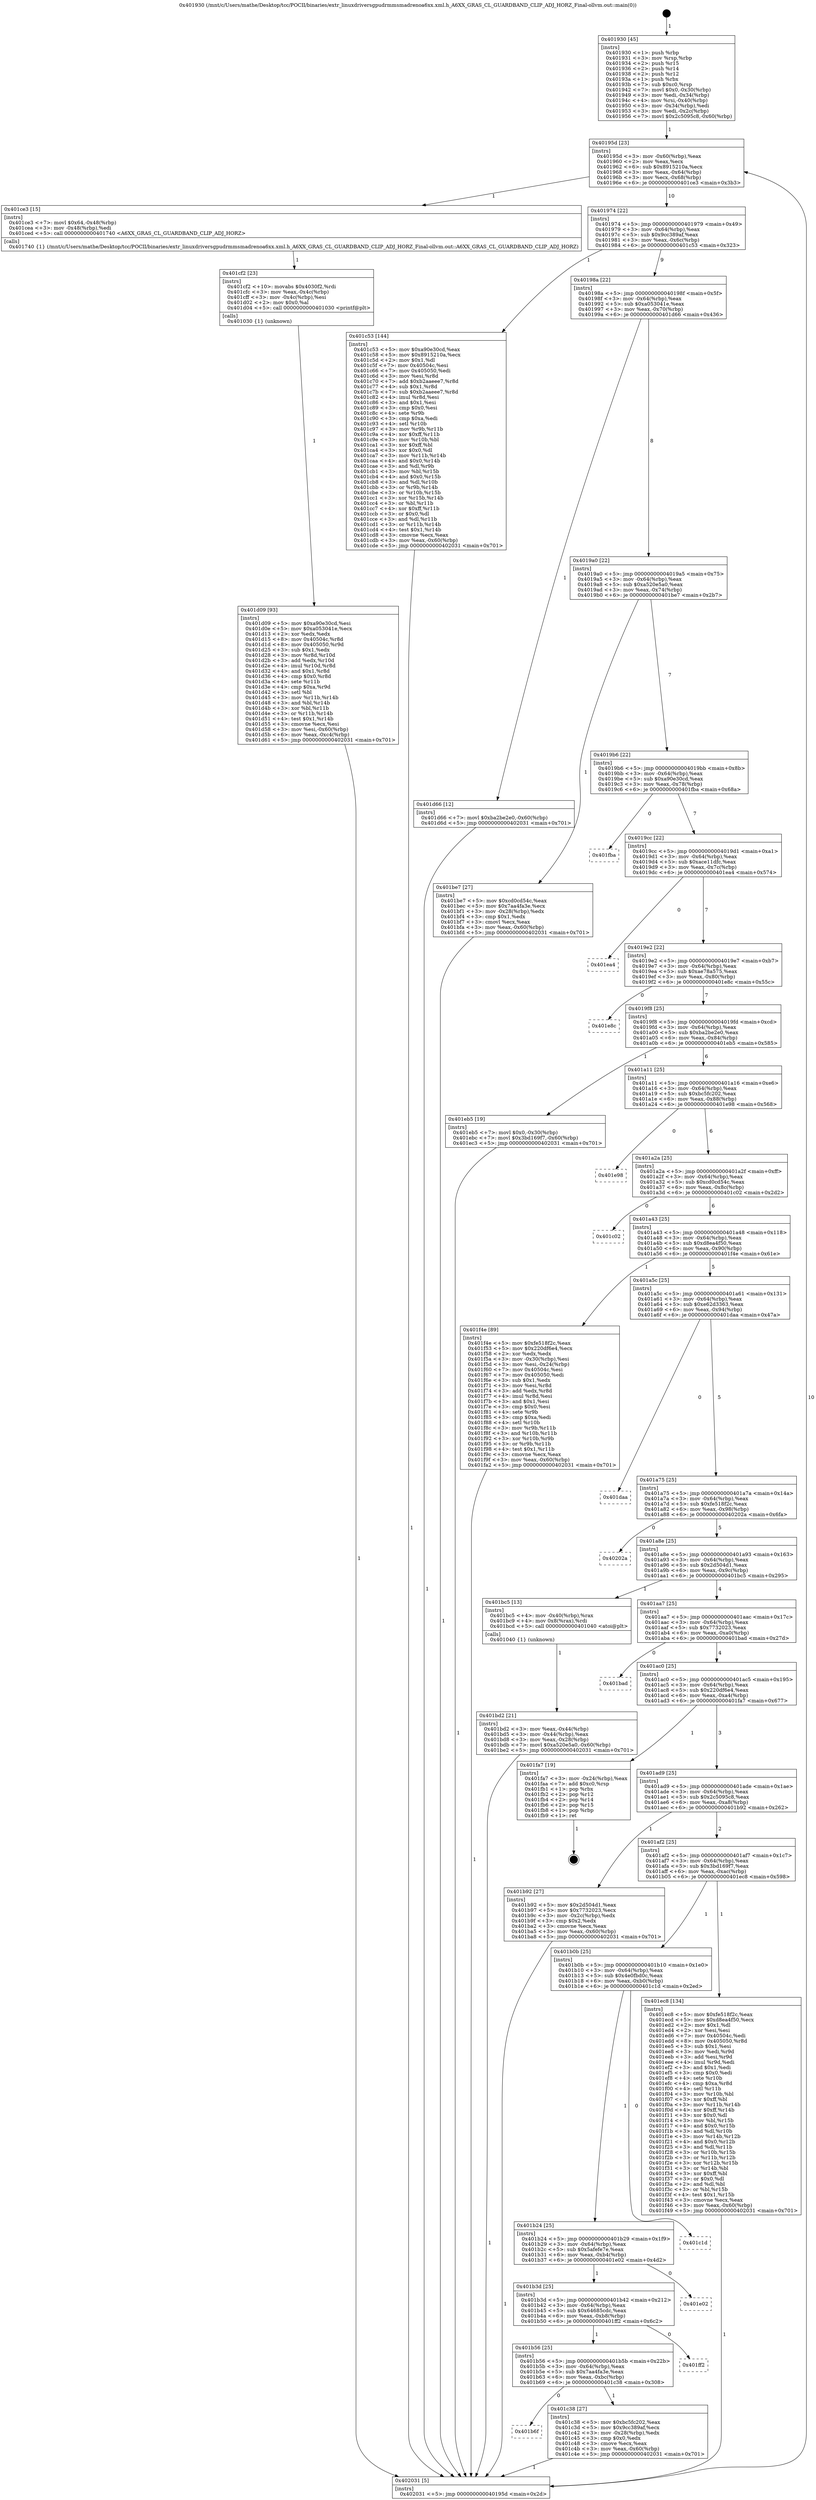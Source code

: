 digraph "0x401930" {
  label = "0x401930 (/mnt/c/Users/mathe/Desktop/tcc/POCII/binaries/extr_linuxdriversgpudrmmsmadrenoa6xx.xml.h_A6XX_GRAS_CL_GUARDBAND_CLIP_ADJ_HORZ_Final-ollvm.out::main(0))"
  labelloc = "t"
  node[shape=record]

  Entry [label="",width=0.3,height=0.3,shape=circle,fillcolor=black,style=filled]
  "0x40195d" [label="{
     0x40195d [23]\l
     | [instrs]\l
     &nbsp;&nbsp;0x40195d \<+3\>: mov -0x60(%rbp),%eax\l
     &nbsp;&nbsp;0x401960 \<+2\>: mov %eax,%ecx\l
     &nbsp;&nbsp;0x401962 \<+6\>: sub $0x8915210a,%ecx\l
     &nbsp;&nbsp;0x401968 \<+3\>: mov %eax,-0x64(%rbp)\l
     &nbsp;&nbsp;0x40196b \<+3\>: mov %ecx,-0x68(%rbp)\l
     &nbsp;&nbsp;0x40196e \<+6\>: je 0000000000401ce3 \<main+0x3b3\>\l
  }"]
  "0x401ce3" [label="{
     0x401ce3 [15]\l
     | [instrs]\l
     &nbsp;&nbsp;0x401ce3 \<+7\>: movl $0x64,-0x48(%rbp)\l
     &nbsp;&nbsp;0x401cea \<+3\>: mov -0x48(%rbp),%edi\l
     &nbsp;&nbsp;0x401ced \<+5\>: call 0000000000401740 \<A6XX_GRAS_CL_GUARDBAND_CLIP_ADJ_HORZ\>\l
     | [calls]\l
     &nbsp;&nbsp;0x401740 \{1\} (/mnt/c/Users/mathe/Desktop/tcc/POCII/binaries/extr_linuxdriversgpudrmmsmadrenoa6xx.xml.h_A6XX_GRAS_CL_GUARDBAND_CLIP_ADJ_HORZ_Final-ollvm.out::A6XX_GRAS_CL_GUARDBAND_CLIP_ADJ_HORZ)\l
  }"]
  "0x401974" [label="{
     0x401974 [22]\l
     | [instrs]\l
     &nbsp;&nbsp;0x401974 \<+5\>: jmp 0000000000401979 \<main+0x49\>\l
     &nbsp;&nbsp;0x401979 \<+3\>: mov -0x64(%rbp),%eax\l
     &nbsp;&nbsp;0x40197c \<+5\>: sub $0x9cc389af,%eax\l
     &nbsp;&nbsp;0x401981 \<+3\>: mov %eax,-0x6c(%rbp)\l
     &nbsp;&nbsp;0x401984 \<+6\>: je 0000000000401c53 \<main+0x323\>\l
  }"]
  Exit [label="",width=0.3,height=0.3,shape=circle,fillcolor=black,style=filled,peripheries=2]
  "0x401c53" [label="{
     0x401c53 [144]\l
     | [instrs]\l
     &nbsp;&nbsp;0x401c53 \<+5\>: mov $0xa90e30cd,%eax\l
     &nbsp;&nbsp;0x401c58 \<+5\>: mov $0x8915210a,%ecx\l
     &nbsp;&nbsp;0x401c5d \<+2\>: mov $0x1,%dl\l
     &nbsp;&nbsp;0x401c5f \<+7\>: mov 0x40504c,%esi\l
     &nbsp;&nbsp;0x401c66 \<+7\>: mov 0x405050,%edi\l
     &nbsp;&nbsp;0x401c6d \<+3\>: mov %esi,%r8d\l
     &nbsp;&nbsp;0x401c70 \<+7\>: add $0xb2aaeee7,%r8d\l
     &nbsp;&nbsp;0x401c77 \<+4\>: sub $0x1,%r8d\l
     &nbsp;&nbsp;0x401c7b \<+7\>: sub $0xb2aaeee7,%r8d\l
     &nbsp;&nbsp;0x401c82 \<+4\>: imul %r8d,%esi\l
     &nbsp;&nbsp;0x401c86 \<+3\>: and $0x1,%esi\l
     &nbsp;&nbsp;0x401c89 \<+3\>: cmp $0x0,%esi\l
     &nbsp;&nbsp;0x401c8c \<+4\>: sete %r9b\l
     &nbsp;&nbsp;0x401c90 \<+3\>: cmp $0xa,%edi\l
     &nbsp;&nbsp;0x401c93 \<+4\>: setl %r10b\l
     &nbsp;&nbsp;0x401c97 \<+3\>: mov %r9b,%r11b\l
     &nbsp;&nbsp;0x401c9a \<+4\>: xor $0xff,%r11b\l
     &nbsp;&nbsp;0x401c9e \<+3\>: mov %r10b,%bl\l
     &nbsp;&nbsp;0x401ca1 \<+3\>: xor $0xff,%bl\l
     &nbsp;&nbsp;0x401ca4 \<+3\>: xor $0x0,%dl\l
     &nbsp;&nbsp;0x401ca7 \<+3\>: mov %r11b,%r14b\l
     &nbsp;&nbsp;0x401caa \<+4\>: and $0x0,%r14b\l
     &nbsp;&nbsp;0x401cae \<+3\>: and %dl,%r9b\l
     &nbsp;&nbsp;0x401cb1 \<+3\>: mov %bl,%r15b\l
     &nbsp;&nbsp;0x401cb4 \<+4\>: and $0x0,%r15b\l
     &nbsp;&nbsp;0x401cb8 \<+3\>: and %dl,%r10b\l
     &nbsp;&nbsp;0x401cbb \<+3\>: or %r9b,%r14b\l
     &nbsp;&nbsp;0x401cbe \<+3\>: or %r10b,%r15b\l
     &nbsp;&nbsp;0x401cc1 \<+3\>: xor %r15b,%r14b\l
     &nbsp;&nbsp;0x401cc4 \<+3\>: or %bl,%r11b\l
     &nbsp;&nbsp;0x401cc7 \<+4\>: xor $0xff,%r11b\l
     &nbsp;&nbsp;0x401ccb \<+3\>: or $0x0,%dl\l
     &nbsp;&nbsp;0x401cce \<+3\>: and %dl,%r11b\l
     &nbsp;&nbsp;0x401cd1 \<+3\>: or %r11b,%r14b\l
     &nbsp;&nbsp;0x401cd4 \<+4\>: test $0x1,%r14b\l
     &nbsp;&nbsp;0x401cd8 \<+3\>: cmovne %ecx,%eax\l
     &nbsp;&nbsp;0x401cdb \<+3\>: mov %eax,-0x60(%rbp)\l
     &nbsp;&nbsp;0x401cde \<+5\>: jmp 0000000000402031 \<main+0x701\>\l
  }"]
  "0x40198a" [label="{
     0x40198a [22]\l
     | [instrs]\l
     &nbsp;&nbsp;0x40198a \<+5\>: jmp 000000000040198f \<main+0x5f\>\l
     &nbsp;&nbsp;0x40198f \<+3\>: mov -0x64(%rbp),%eax\l
     &nbsp;&nbsp;0x401992 \<+5\>: sub $0xa053041e,%eax\l
     &nbsp;&nbsp;0x401997 \<+3\>: mov %eax,-0x70(%rbp)\l
     &nbsp;&nbsp;0x40199a \<+6\>: je 0000000000401d66 \<main+0x436\>\l
  }"]
  "0x401d09" [label="{
     0x401d09 [93]\l
     | [instrs]\l
     &nbsp;&nbsp;0x401d09 \<+5\>: mov $0xa90e30cd,%esi\l
     &nbsp;&nbsp;0x401d0e \<+5\>: mov $0xa053041e,%ecx\l
     &nbsp;&nbsp;0x401d13 \<+2\>: xor %edx,%edx\l
     &nbsp;&nbsp;0x401d15 \<+8\>: mov 0x40504c,%r8d\l
     &nbsp;&nbsp;0x401d1d \<+8\>: mov 0x405050,%r9d\l
     &nbsp;&nbsp;0x401d25 \<+3\>: sub $0x1,%edx\l
     &nbsp;&nbsp;0x401d28 \<+3\>: mov %r8d,%r10d\l
     &nbsp;&nbsp;0x401d2b \<+3\>: add %edx,%r10d\l
     &nbsp;&nbsp;0x401d2e \<+4\>: imul %r10d,%r8d\l
     &nbsp;&nbsp;0x401d32 \<+4\>: and $0x1,%r8d\l
     &nbsp;&nbsp;0x401d36 \<+4\>: cmp $0x0,%r8d\l
     &nbsp;&nbsp;0x401d3a \<+4\>: sete %r11b\l
     &nbsp;&nbsp;0x401d3e \<+4\>: cmp $0xa,%r9d\l
     &nbsp;&nbsp;0x401d42 \<+3\>: setl %bl\l
     &nbsp;&nbsp;0x401d45 \<+3\>: mov %r11b,%r14b\l
     &nbsp;&nbsp;0x401d48 \<+3\>: and %bl,%r14b\l
     &nbsp;&nbsp;0x401d4b \<+3\>: xor %bl,%r11b\l
     &nbsp;&nbsp;0x401d4e \<+3\>: or %r11b,%r14b\l
     &nbsp;&nbsp;0x401d51 \<+4\>: test $0x1,%r14b\l
     &nbsp;&nbsp;0x401d55 \<+3\>: cmovne %ecx,%esi\l
     &nbsp;&nbsp;0x401d58 \<+3\>: mov %esi,-0x60(%rbp)\l
     &nbsp;&nbsp;0x401d5b \<+6\>: mov %eax,-0xc4(%rbp)\l
     &nbsp;&nbsp;0x401d61 \<+5\>: jmp 0000000000402031 \<main+0x701\>\l
  }"]
  "0x401d66" [label="{
     0x401d66 [12]\l
     | [instrs]\l
     &nbsp;&nbsp;0x401d66 \<+7\>: movl $0xba2be2e0,-0x60(%rbp)\l
     &nbsp;&nbsp;0x401d6d \<+5\>: jmp 0000000000402031 \<main+0x701\>\l
  }"]
  "0x4019a0" [label="{
     0x4019a0 [22]\l
     | [instrs]\l
     &nbsp;&nbsp;0x4019a0 \<+5\>: jmp 00000000004019a5 \<main+0x75\>\l
     &nbsp;&nbsp;0x4019a5 \<+3\>: mov -0x64(%rbp),%eax\l
     &nbsp;&nbsp;0x4019a8 \<+5\>: sub $0xa520e5a0,%eax\l
     &nbsp;&nbsp;0x4019ad \<+3\>: mov %eax,-0x74(%rbp)\l
     &nbsp;&nbsp;0x4019b0 \<+6\>: je 0000000000401be7 \<main+0x2b7\>\l
  }"]
  "0x401cf2" [label="{
     0x401cf2 [23]\l
     | [instrs]\l
     &nbsp;&nbsp;0x401cf2 \<+10\>: movabs $0x4030f2,%rdi\l
     &nbsp;&nbsp;0x401cfc \<+3\>: mov %eax,-0x4c(%rbp)\l
     &nbsp;&nbsp;0x401cff \<+3\>: mov -0x4c(%rbp),%esi\l
     &nbsp;&nbsp;0x401d02 \<+2\>: mov $0x0,%al\l
     &nbsp;&nbsp;0x401d04 \<+5\>: call 0000000000401030 \<printf@plt\>\l
     | [calls]\l
     &nbsp;&nbsp;0x401030 \{1\} (unknown)\l
  }"]
  "0x401be7" [label="{
     0x401be7 [27]\l
     | [instrs]\l
     &nbsp;&nbsp;0x401be7 \<+5\>: mov $0xcd0cd54c,%eax\l
     &nbsp;&nbsp;0x401bec \<+5\>: mov $0x7aa4fa3e,%ecx\l
     &nbsp;&nbsp;0x401bf1 \<+3\>: mov -0x28(%rbp),%edx\l
     &nbsp;&nbsp;0x401bf4 \<+3\>: cmp $0x1,%edx\l
     &nbsp;&nbsp;0x401bf7 \<+3\>: cmovl %ecx,%eax\l
     &nbsp;&nbsp;0x401bfa \<+3\>: mov %eax,-0x60(%rbp)\l
     &nbsp;&nbsp;0x401bfd \<+5\>: jmp 0000000000402031 \<main+0x701\>\l
  }"]
  "0x4019b6" [label="{
     0x4019b6 [22]\l
     | [instrs]\l
     &nbsp;&nbsp;0x4019b6 \<+5\>: jmp 00000000004019bb \<main+0x8b\>\l
     &nbsp;&nbsp;0x4019bb \<+3\>: mov -0x64(%rbp),%eax\l
     &nbsp;&nbsp;0x4019be \<+5\>: sub $0xa90e30cd,%eax\l
     &nbsp;&nbsp;0x4019c3 \<+3\>: mov %eax,-0x78(%rbp)\l
     &nbsp;&nbsp;0x4019c6 \<+6\>: je 0000000000401fba \<main+0x68a\>\l
  }"]
  "0x401b6f" [label="{
     0x401b6f\l
  }", style=dashed]
  "0x401fba" [label="{
     0x401fba\l
  }", style=dashed]
  "0x4019cc" [label="{
     0x4019cc [22]\l
     | [instrs]\l
     &nbsp;&nbsp;0x4019cc \<+5\>: jmp 00000000004019d1 \<main+0xa1\>\l
     &nbsp;&nbsp;0x4019d1 \<+3\>: mov -0x64(%rbp),%eax\l
     &nbsp;&nbsp;0x4019d4 \<+5\>: sub $0xace11dfc,%eax\l
     &nbsp;&nbsp;0x4019d9 \<+3\>: mov %eax,-0x7c(%rbp)\l
     &nbsp;&nbsp;0x4019dc \<+6\>: je 0000000000401ea4 \<main+0x574\>\l
  }"]
  "0x401c38" [label="{
     0x401c38 [27]\l
     | [instrs]\l
     &nbsp;&nbsp;0x401c38 \<+5\>: mov $0xbc5fc202,%eax\l
     &nbsp;&nbsp;0x401c3d \<+5\>: mov $0x9cc389af,%ecx\l
     &nbsp;&nbsp;0x401c42 \<+3\>: mov -0x28(%rbp),%edx\l
     &nbsp;&nbsp;0x401c45 \<+3\>: cmp $0x0,%edx\l
     &nbsp;&nbsp;0x401c48 \<+3\>: cmove %ecx,%eax\l
     &nbsp;&nbsp;0x401c4b \<+3\>: mov %eax,-0x60(%rbp)\l
     &nbsp;&nbsp;0x401c4e \<+5\>: jmp 0000000000402031 \<main+0x701\>\l
  }"]
  "0x401ea4" [label="{
     0x401ea4\l
  }", style=dashed]
  "0x4019e2" [label="{
     0x4019e2 [22]\l
     | [instrs]\l
     &nbsp;&nbsp;0x4019e2 \<+5\>: jmp 00000000004019e7 \<main+0xb7\>\l
     &nbsp;&nbsp;0x4019e7 \<+3\>: mov -0x64(%rbp),%eax\l
     &nbsp;&nbsp;0x4019ea \<+5\>: sub $0xae78a575,%eax\l
     &nbsp;&nbsp;0x4019ef \<+3\>: mov %eax,-0x80(%rbp)\l
     &nbsp;&nbsp;0x4019f2 \<+6\>: je 0000000000401e8c \<main+0x55c\>\l
  }"]
  "0x401b56" [label="{
     0x401b56 [25]\l
     | [instrs]\l
     &nbsp;&nbsp;0x401b56 \<+5\>: jmp 0000000000401b5b \<main+0x22b\>\l
     &nbsp;&nbsp;0x401b5b \<+3\>: mov -0x64(%rbp),%eax\l
     &nbsp;&nbsp;0x401b5e \<+5\>: sub $0x7aa4fa3e,%eax\l
     &nbsp;&nbsp;0x401b63 \<+6\>: mov %eax,-0xbc(%rbp)\l
     &nbsp;&nbsp;0x401b69 \<+6\>: je 0000000000401c38 \<main+0x308\>\l
  }"]
  "0x401e8c" [label="{
     0x401e8c\l
  }", style=dashed]
  "0x4019f8" [label="{
     0x4019f8 [25]\l
     | [instrs]\l
     &nbsp;&nbsp;0x4019f8 \<+5\>: jmp 00000000004019fd \<main+0xcd\>\l
     &nbsp;&nbsp;0x4019fd \<+3\>: mov -0x64(%rbp),%eax\l
     &nbsp;&nbsp;0x401a00 \<+5\>: sub $0xba2be2e0,%eax\l
     &nbsp;&nbsp;0x401a05 \<+6\>: mov %eax,-0x84(%rbp)\l
     &nbsp;&nbsp;0x401a0b \<+6\>: je 0000000000401eb5 \<main+0x585\>\l
  }"]
  "0x401ff2" [label="{
     0x401ff2\l
  }", style=dashed]
  "0x401eb5" [label="{
     0x401eb5 [19]\l
     | [instrs]\l
     &nbsp;&nbsp;0x401eb5 \<+7\>: movl $0x0,-0x30(%rbp)\l
     &nbsp;&nbsp;0x401ebc \<+7\>: movl $0x3bd169f7,-0x60(%rbp)\l
     &nbsp;&nbsp;0x401ec3 \<+5\>: jmp 0000000000402031 \<main+0x701\>\l
  }"]
  "0x401a11" [label="{
     0x401a11 [25]\l
     | [instrs]\l
     &nbsp;&nbsp;0x401a11 \<+5\>: jmp 0000000000401a16 \<main+0xe6\>\l
     &nbsp;&nbsp;0x401a16 \<+3\>: mov -0x64(%rbp),%eax\l
     &nbsp;&nbsp;0x401a19 \<+5\>: sub $0xbc5fc202,%eax\l
     &nbsp;&nbsp;0x401a1e \<+6\>: mov %eax,-0x88(%rbp)\l
     &nbsp;&nbsp;0x401a24 \<+6\>: je 0000000000401e98 \<main+0x568\>\l
  }"]
  "0x401b3d" [label="{
     0x401b3d [25]\l
     | [instrs]\l
     &nbsp;&nbsp;0x401b3d \<+5\>: jmp 0000000000401b42 \<main+0x212\>\l
     &nbsp;&nbsp;0x401b42 \<+3\>: mov -0x64(%rbp),%eax\l
     &nbsp;&nbsp;0x401b45 \<+5\>: sub $0x64685cdc,%eax\l
     &nbsp;&nbsp;0x401b4a \<+6\>: mov %eax,-0xb8(%rbp)\l
     &nbsp;&nbsp;0x401b50 \<+6\>: je 0000000000401ff2 \<main+0x6c2\>\l
  }"]
  "0x401e98" [label="{
     0x401e98\l
  }", style=dashed]
  "0x401a2a" [label="{
     0x401a2a [25]\l
     | [instrs]\l
     &nbsp;&nbsp;0x401a2a \<+5\>: jmp 0000000000401a2f \<main+0xff\>\l
     &nbsp;&nbsp;0x401a2f \<+3\>: mov -0x64(%rbp),%eax\l
     &nbsp;&nbsp;0x401a32 \<+5\>: sub $0xcd0cd54c,%eax\l
     &nbsp;&nbsp;0x401a37 \<+6\>: mov %eax,-0x8c(%rbp)\l
     &nbsp;&nbsp;0x401a3d \<+6\>: je 0000000000401c02 \<main+0x2d2\>\l
  }"]
  "0x401e02" [label="{
     0x401e02\l
  }", style=dashed]
  "0x401c02" [label="{
     0x401c02\l
  }", style=dashed]
  "0x401a43" [label="{
     0x401a43 [25]\l
     | [instrs]\l
     &nbsp;&nbsp;0x401a43 \<+5\>: jmp 0000000000401a48 \<main+0x118\>\l
     &nbsp;&nbsp;0x401a48 \<+3\>: mov -0x64(%rbp),%eax\l
     &nbsp;&nbsp;0x401a4b \<+5\>: sub $0xd8ea4f50,%eax\l
     &nbsp;&nbsp;0x401a50 \<+6\>: mov %eax,-0x90(%rbp)\l
     &nbsp;&nbsp;0x401a56 \<+6\>: je 0000000000401f4e \<main+0x61e\>\l
  }"]
  "0x401b24" [label="{
     0x401b24 [25]\l
     | [instrs]\l
     &nbsp;&nbsp;0x401b24 \<+5\>: jmp 0000000000401b29 \<main+0x1f9\>\l
     &nbsp;&nbsp;0x401b29 \<+3\>: mov -0x64(%rbp),%eax\l
     &nbsp;&nbsp;0x401b2c \<+5\>: sub $0x5afefe7e,%eax\l
     &nbsp;&nbsp;0x401b31 \<+6\>: mov %eax,-0xb4(%rbp)\l
     &nbsp;&nbsp;0x401b37 \<+6\>: je 0000000000401e02 \<main+0x4d2\>\l
  }"]
  "0x401f4e" [label="{
     0x401f4e [89]\l
     | [instrs]\l
     &nbsp;&nbsp;0x401f4e \<+5\>: mov $0xfe518f2c,%eax\l
     &nbsp;&nbsp;0x401f53 \<+5\>: mov $0x220df6e4,%ecx\l
     &nbsp;&nbsp;0x401f58 \<+2\>: xor %edx,%edx\l
     &nbsp;&nbsp;0x401f5a \<+3\>: mov -0x30(%rbp),%esi\l
     &nbsp;&nbsp;0x401f5d \<+3\>: mov %esi,-0x24(%rbp)\l
     &nbsp;&nbsp;0x401f60 \<+7\>: mov 0x40504c,%esi\l
     &nbsp;&nbsp;0x401f67 \<+7\>: mov 0x405050,%edi\l
     &nbsp;&nbsp;0x401f6e \<+3\>: sub $0x1,%edx\l
     &nbsp;&nbsp;0x401f71 \<+3\>: mov %esi,%r8d\l
     &nbsp;&nbsp;0x401f74 \<+3\>: add %edx,%r8d\l
     &nbsp;&nbsp;0x401f77 \<+4\>: imul %r8d,%esi\l
     &nbsp;&nbsp;0x401f7b \<+3\>: and $0x1,%esi\l
     &nbsp;&nbsp;0x401f7e \<+3\>: cmp $0x0,%esi\l
     &nbsp;&nbsp;0x401f81 \<+4\>: sete %r9b\l
     &nbsp;&nbsp;0x401f85 \<+3\>: cmp $0xa,%edi\l
     &nbsp;&nbsp;0x401f88 \<+4\>: setl %r10b\l
     &nbsp;&nbsp;0x401f8c \<+3\>: mov %r9b,%r11b\l
     &nbsp;&nbsp;0x401f8f \<+3\>: and %r10b,%r11b\l
     &nbsp;&nbsp;0x401f92 \<+3\>: xor %r10b,%r9b\l
     &nbsp;&nbsp;0x401f95 \<+3\>: or %r9b,%r11b\l
     &nbsp;&nbsp;0x401f98 \<+4\>: test $0x1,%r11b\l
     &nbsp;&nbsp;0x401f9c \<+3\>: cmovne %ecx,%eax\l
     &nbsp;&nbsp;0x401f9f \<+3\>: mov %eax,-0x60(%rbp)\l
     &nbsp;&nbsp;0x401fa2 \<+5\>: jmp 0000000000402031 \<main+0x701\>\l
  }"]
  "0x401a5c" [label="{
     0x401a5c [25]\l
     | [instrs]\l
     &nbsp;&nbsp;0x401a5c \<+5\>: jmp 0000000000401a61 \<main+0x131\>\l
     &nbsp;&nbsp;0x401a61 \<+3\>: mov -0x64(%rbp),%eax\l
     &nbsp;&nbsp;0x401a64 \<+5\>: sub $0xe62d3363,%eax\l
     &nbsp;&nbsp;0x401a69 \<+6\>: mov %eax,-0x94(%rbp)\l
     &nbsp;&nbsp;0x401a6f \<+6\>: je 0000000000401daa \<main+0x47a\>\l
  }"]
  "0x401c1d" [label="{
     0x401c1d\l
  }", style=dashed]
  "0x401daa" [label="{
     0x401daa\l
  }", style=dashed]
  "0x401a75" [label="{
     0x401a75 [25]\l
     | [instrs]\l
     &nbsp;&nbsp;0x401a75 \<+5\>: jmp 0000000000401a7a \<main+0x14a\>\l
     &nbsp;&nbsp;0x401a7a \<+3\>: mov -0x64(%rbp),%eax\l
     &nbsp;&nbsp;0x401a7d \<+5\>: sub $0xfe518f2c,%eax\l
     &nbsp;&nbsp;0x401a82 \<+6\>: mov %eax,-0x98(%rbp)\l
     &nbsp;&nbsp;0x401a88 \<+6\>: je 000000000040202a \<main+0x6fa\>\l
  }"]
  "0x401b0b" [label="{
     0x401b0b [25]\l
     | [instrs]\l
     &nbsp;&nbsp;0x401b0b \<+5\>: jmp 0000000000401b10 \<main+0x1e0\>\l
     &nbsp;&nbsp;0x401b10 \<+3\>: mov -0x64(%rbp),%eax\l
     &nbsp;&nbsp;0x401b13 \<+5\>: sub $0x4e0fbd0c,%eax\l
     &nbsp;&nbsp;0x401b18 \<+6\>: mov %eax,-0xb0(%rbp)\l
     &nbsp;&nbsp;0x401b1e \<+6\>: je 0000000000401c1d \<main+0x2ed\>\l
  }"]
  "0x40202a" [label="{
     0x40202a\l
  }", style=dashed]
  "0x401a8e" [label="{
     0x401a8e [25]\l
     | [instrs]\l
     &nbsp;&nbsp;0x401a8e \<+5\>: jmp 0000000000401a93 \<main+0x163\>\l
     &nbsp;&nbsp;0x401a93 \<+3\>: mov -0x64(%rbp),%eax\l
     &nbsp;&nbsp;0x401a96 \<+5\>: sub $0x2d504d1,%eax\l
     &nbsp;&nbsp;0x401a9b \<+6\>: mov %eax,-0x9c(%rbp)\l
     &nbsp;&nbsp;0x401aa1 \<+6\>: je 0000000000401bc5 \<main+0x295\>\l
  }"]
  "0x401ec8" [label="{
     0x401ec8 [134]\l
     | [instrs]\l
     &nbsp;&nbsp;0x401ec8 \<+5\>: mov $0xfe518f2c,%eax\l
     &nbsp;&nbsp;0x401ecd \<+5\>: mov $0xd8ea4f50,%ecx\l
     &nbsp;&nbsp;0x401ed2 \<+2\>: mov $0x1,%dl\l
     &nbsp;&nbsp;0x401ed4 \<+2\>: xor %esi,%esi\l
     &nbsp;&nbsp;0x401ed6 \<+7\>: mov 0x40504c,%edi\l
     &nbsp;&nbsp;0x401edd \<+8\>: mov 0x405050,%r8d\l
     &nbsp;&nbsp;0x401ee5 \<+3\>: sub $0x1,%esi\l
     &nbsp;&nbsp;0x401ee8 \<+3\>: mov %edi,%r9d\l
     &nbsp;&nbsp;0x401eeb \<+3\>: add %esi,%r9d\l
     &nbsp;&nbsp;0x401eee \<+4\>: imul %r9d,%edi\l
     &nbsp;&nbsp;0x401ef2 \<+3\>: and $0x1,%edi\l
     &nbsp;&nbsp;0x401ef5 \<+3\>: cmp $0x0,%edi\l
     &nbsp;&nbsp;0x401ef8 \<+4\>: sete %r10b\l
     &nbsp;&nbsp;0x401efc \<+4\>: cmp $0xa,%r8d\l
     &nbsp;&nbsp;0x401f00 \<+4\>: setl %r11b\l
     &nbsp;&nbsp;0x401f04 \<+3\>: mov %r10b,%bl\l
     &nbsp;&nbsp;0x401f07 \<+3\>: xor $0xff,%bl\l
     &nbsp;&nbsp;0x401f0a \<+3\>: mov %r11b,%r14b\l
     &nbsp;&nbsp;0x401f0d \<+4\>: xor $0xff,%r14b\l
     &nbsp;&nbsp;0x401f11 \<+3\>: xor $0x0,%dl\l
     &nbsp;&nbsp;0x401f14 \<+3\>: mov %bl,%r15b\l
     &nbsp;&nbsp;0x401f17 \<+4\>: and $0x0,%r15b\l
     &nbsp;&nbsp;0x401f1b \<+3\>: and %dl,%r10b\l
     &nbsp;&nbsp;0x401f1e \<+3\>: mov %r14b,%r12b\l
     &nbsp;&nbsp;0x401f21 \<+4\>: and $0x0,%r12b\l
     &nbsp;&nbsp;0x401f25 \<+3\>: and %dl,%r11b\l
     &nbsp;&nbsp;0x401f28 \<+3\>: or %r10b,%r15b\l
     &nbsp;&nbsp;0x401f2b \<+3\>: or %r11b,%r12b\l
     &nbsp;&nbsp;0x401f2e \<+3\>: xor %r12b,%r15b\l
     &nbsp;&nbsp;0x401f31 \<+3\>: or %r14b,%bl\l
     &nbsp;&nbsp;0x401f34 \<+3\>: xor $0xff,%bl\l
     &nbsp;&nbsp;0x401f37 \<+3\>: or $0x0,%dl\l
     &nbsp;&nbsp;0x401f3a \<+2\>: and %dl,%bl\l
     &nbsp;&nbsp;0x401f3c \<+3\>: or %bl,%r15b\l
     &nbsp;&nbsp;0x401f3f \<+4\>: test $0x1,%r15b\l
     &nbsp;&nbsp;0x401f43 \<+3\>: cmovne %ecx,%eax\l
     &nbsp;&nbsp;0x401f46 \<+3\>: mov %eax,-0x60(%rbp)\l
     &nbsp;&nbsp;0x401f49 \<+5\>: jmp 0000000000402031 \<main+0x701\>\l
  }"]
  "0x401bc5" [label="{
     0x401bc5 [13]\l
     | [instrs]\l
     &nbsp;&nbsp;0x401bc5 \<+4\>: mov -0x40(%rbp),%rax\l
     &nbsp;&nbsp;0x401bc9 \<+4\>: mov 0x8(%rax),%rdi\l
     &nbsp;&nbsp;0x401bcd \<+5\>: call 0000000000401040 \<atoi@plt\>\l
     | [calls]\l
     &nbsp;&nbsp;0x401040 \{1\} (unknown)\l
  }"]
  "0x401aa7" [label="{
     0x401aa7 [25]\l
     | [instrs]\l
     &nbsp;&nbsp;0x401aa7 \<+5\>: jmp 0000000000401aac \<main+0x17c\>\l
     &nbsp;&nbsp;0x401aac \<+3\>: mov -0x64(%rbp),%eax\l
     &nbsp;&nbsp;0x401aaf \<+5\>: sub $0x7732023,%eax\l
     &nbsp;&nbsp;0x401ab4 \<+6\>: mov %eax,-0xa0(%rbp)\l
     &nbsp;&nbsp;0x401aba \<+6\>: je 0000000000401bad \<main+0x27d\>\l
  }"]
  "0x401bd2" [label="{
     0x401bd2 [21]\l
     | [instrs]\l
     &nbsp;&nbsp;0x401bd2 \<+3\>: mov %eax,-0x44(%rbp)\l
     &nbsp;&nbsp;0x401bd5 \<+3\>: mov -0x44(%rbp),%eax\l
     &nbsp;&nbsp;0x401bd8 \<+3\>: mov %eax,-0x28(%rbp)\l
     &nbsp;&nbsp;0x401bdb \<+7\>: movl $0xa520e5a0,-0x60(%rbp)\l
     &nbsp;&nbsp;0x401be2 \<+5\>: jmp 0000000000402031 \<main+0x701\>\l
  }"]
  "0x401bad" [label="{
     0x401bad\l
  }", style=dashed]
  "0x401ac0" [label="{
     0x401ac0 [25]\l
     | [instrs]\l
     &nbsp;&nbsp;0x401ac0 \<+5\>: jmp 0000000000401ac5 \<main+0x195\>\l
     &nbsp;&nbsp;0x401ac5 \<+3\>: mov -0x64(%rbp),%eax\l
     &nbsp;&nbsp;0x401ac8 \<+5\>: sub $0x220df6e4,%eax\l
     &nbsp;&nbsp;0x401acd \<+6\>: mov %eax,-0xa4(%rbp)\l
     &nbsp;&nbsp;0x401ad3 \<+6\>: je 0000000000401fa7 \<main+0x677\>\l
  }"]
  "0x401930" [label="{
     0x401930 [45]\l
     | [instrs]\l
     &nbsp;&nbsp;0x401930 \<+1\>: push %rbp\l
     &nbsp;&nbsp;0x401931 \<+3\>: mov %rsp,%rbp\l
     &nbsp;&nbsp;0x401934 \<+2\>: push %r15\l
     &nbsp;&nbsp;0x401936 \<+2\>: push %r14\l
     &nbsp;&nbsp;0x401938 \<+2\>: push %r12\l
     &nbsp;&nbsp;0x40193a \<+1\>: push %rbx\l
     &nbsp;&nbsp;0x40193b \<+7\>: sub $0xc0,%rsp\l
     &nbsp;&nbsp;0x401942 \<+7\>: movl $0x0,-0x30(%rbp)\l
     &nbsp;&nbsp;0x401949 \<+3\>: mov %edi,-0x34(%rbp)\l
     &nbsp;&nbsp;0x40194c \<+4\>: mov %rsi,-0x40(%rbp)\l
     &nbsp;&nbsp;0x401950 \<+3\>: mov -0x34(%rbp),%edi\l
     &nbsp;&nbsp;0x401953 \<+3\>: mov %edi,-0x2c(%rbp)\l
     &nbsp;&nbsp;0x401956 \<+7\>: movl $0x2c5095c8,-0x60(%rbp)\l
  }"]
  "0x401fa7" [label="{
     0x401fa7 [19]\l
     | [instrs]\l
     &nbsp;&nbsp;0x401fa7 \<+3\>: mov -0x24(%rbp),%eax\l
     &nbsp;&nbsp;0x401faa \<+7\>: add $0xc0,%rsp\l
     &nbsp;&nbsp;0x401fb1 \<+1\>: pop %rbx\l
     &nbsp;&nbsp;0x401fb2 \<+2\>: pop %r12\l
     &nbsp;&nbsp;0x401fb4 \<+2\>: pop %r14\l
     &nbsp;&nbsp;0x401fb6 \<+2\>: pop %r15\l
     &nbsp;&nbsp;0x401fb8 \<+1\>: pop %rbp\l
     &nbsp;&nbsp;0x401fb9 \<+1\>: ret\l
  }"]
  "0x401ad9" [label="{
     0x401ad9 [25]\l
     | [instrs]\l
     &nbsp;&nbsp;0x401ad9 \<+5\>: jmp 0000000000401ade \<main+0x1ae\>\l
     &nbsp;&nbsp;0x401ade \<+3\>: mov -0x64(%rbp),%eax\l
     &nbsp;&nbsp;0x401ae1 \<+5\>: sub $0x2c5095c8,%eax\l
     &nbsp;&nbsp;0x401ae6 \<+6\>: mov %eax,-0xa8(%rbp)\l
     &nbsp;&nbsp;0x401aec \<+6\>: je 0000000000401b92 \<main+0x262\>\l
  }"]
  "0x402031" [label="{
     0x402031 [5]\l
     | [instrs]\l
     &nbsp;&nbsp;0x402031 \<+5\>: jmp 000000000040195d \<main+0x2d\>\l
  }"]
  "0x401b92" [label="{
     0x401b92 [27]\l
     | [instrs]\l
     &nbsp;&nbsp;0x401b92 \<+5\>: mov $0x2d504d1,%eax\l
     &nbsp;&nbsp;0x401b97 \<+5\>: mov $0x7732023,%ecx\l
     &nbsp;&nbsp;0x401b9c \<+3\>: mov -0x2c(%rbp),%edx\l
     &nbsp;&nbsp;0x401b9f \<+3\>: cmp $0x2,%edx\l
     &nbsp;&nbsp;0x401ba2 \<+3\>: cmovne %ecx,%eax\l
     &nbsp;&nbsp;0x401ba5 \<+3\>: mov %eax,-0x60(%rbp)\l
     &nbsp;&nbsp;0x401ba8 \<+5\>: jmp 0000000000402031 \<main+0x701\>\l
  }"]
  "0x401af2" [label="{
     0x401af2 [25]\l
     | [instrs]\l
     &nbsp;&nbsp;0x401af2 \<+5\>: jmp 0000000000401af7 \<main+0x1c7\>\l
     &nbsp;&nbsp;0x401af7 \<+3\>: mov -0x64(%rbp),%eax\l
     &nbsp;&nbsp;0x401afa \<+5\>: sub $0x3bd169f7,%eax\l
     &nbsp;&nbsp;0x401aff \<+6\>: mov %eax,-0xac(%rbp)\l
     &nbsp;&nbsp;0x401b05 \<+6\>: je 0000000000401ec8 \<main+0x598\>\l
  }"]
  Entry -> "0x401930" [label=" 1"]
  "0x40195d" -> "0x401ce3" [label=" 1"]
  "0x40195d" -> "0x401974" [label=" 10"]
  "0x401fa7" -> Exit [label=" 1"]
  "0x401974" -> "0x401c53" [label=" 1"]
  "0x401974" -> "0x40198a" [label=" 9"]
  "0x401f4e" -> "0x402031" [label=" 1"]
  "0x40198a" -> "0x401d66" [label=" 1"]
  "0x40198a" -> "0x4019a0" [label=" 8"]
  "0x401ec8" -> "0x402031" [label=" 1"]
  "0x4019a0" -> "0x401be7" [label=" 1"]
  "0x4019a0" -> "0x4019b6" [label=" 7"]
  "0x401eb5" -> "0x402031" [label=" 1"]
  "0x4019b6" -> "0x401fba" [label=" 0"]
  "0x4019b6" -> "0x4019cc" [label=" 7"]
  "0x401d66" -> "0x402031" [label=" 1"]
  "0x4019cc" -> "0x401ea4" [label=" 0"]
  "0x4019cc" -> "0x4019e2" [label=" 7"]
  "0x401d09" -> "0x402031" [label=" 1"]
  "0x4019e2" -> "0x401e8c" [label=" 0"]
  "0x4019e2" -> "0x4019f8" [label=" 7"]
  "0x401ce3" -> "0x401cf2" [label=" 1"]
  "0x4019f8" -> "0x401eb5" [label=" 1"]
  "0x4019f8" -> "0x401a11" [label=" 6"]
  "0x401c53" -> "0x402031" [label=" 1"]
  "0x401a11" -> "0x401e98" [label=" 0"]
  "0x401a11" -> "0x401a2a" [label=" 6"]
  "0x401b56" -> "0x401b6f" [label=" 0"]
  "0x401a2a" -> "0x401c02" [label=" 0"]
  "0x401a2a" -> "0x401a43" [label=" 6"]
  "0x401b56" -> "0x401c38" [label=" 1"]
  "0x401a43" -> "0x401f4e" [label=" 1"]
  "0x401a43" -> "0x401a5c" [label=" 5"]
  "0x401b3d" -> "0x401b56" [label=" 1"]
  "0x401a5c" -> "0x401daa" [label=" 0"]
  "0x401a5c" -> "0x401a75" [label=" 5"]
  "0x401b3d" -> "0x401ff2" [label=" 0"]
  "0x401a75" -> "0x40202a" [label=" 0"]
  "0x401a75" -> "0x401a8e" [label=" 5"]
  "0x401b24" -> "0x401b3d" [label=" 1"]
  "0x401a8e" -> "0x401bc5" [label=" 1"]
  "0x401a8e" -> "0x401aa7" [label=" 4"]
  "0x401b24" -> "0x401e02" [label=" 0"]
  "0x401aa7" -> "0x401bad" [label=" 0"]
  "0x401aa7" -> "0x401ac0" [label=" 4"]
  "0x401b0b" -> "0x401b24" [label=" 1"]
  "0x401ac0" -> "0x401fa7" [label=" 1"]
  "0x401ac0" -> "0x401ad9" [label=" 3"]
  "0x401b0b" -> "0x401c1d" [label=" 0"]
  "0x401ad9" -> "0x401b92" [label=" 1"]
  "0x401ad9" -> "0x401af2" [label=" 2"]
  "0x401b92" -> "0x402031" [label=" 1"]
  "0x401930" -> "0x40195d" [label=" 1"]
  "0x402031" -> "0x40195d" [label=" 10"]
  "0x401bc5" -> "0x401bd2" [label=" 1"]
  "0x401bd2" -> "0x402031" [label=" 1"]
  "0x401be7" -> "0x402031" [label=" 1"]
  "0x401cf2" -> "0x401d09" [label=" 1"]
  "0x401af2" -> "0x401ec8" [label=" 1"]
  "0x401af2" -> "0x401b0b" [label=" 1"]
  "0x401c38" -> "0x402031" [label=" 1"]
}
